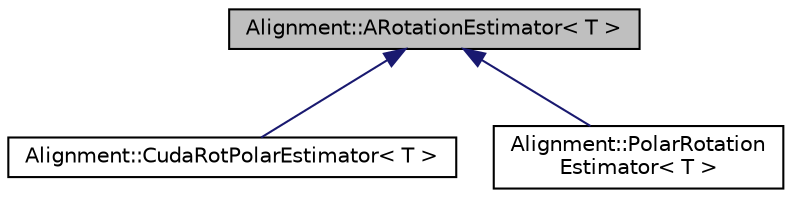 digraph "Alignment::ARotationEstimator&lt; T &gt;"
{
  edge [fontname="Helvetica",fontsize="10",labelfontname="Helvetica",labelfontsize="10"];
  node [fontname="Helvetica",fontsize="10",shape=record];
  Node0 [label="Alignment::ARotationEstimator\< T \>",height=0.2,width=0.4,color="black", fillcolor="grey75", style="filled", fontcolor="black"];
  Node0 -> Node1 [dir="back",color="midnightblue",fontsize="10",style="solid",fontname="Helvetica"];
  Node1 [label="Alignment::CudaRotPolarEstimator\< T \>",height=0.2,width=0.4,color="black", fillcolor="white", style="filled",URL="$classAlignment_1_1CudaRotPolarEstimator.html"];
  Node0 -> Node2 [dir="back",color="midnightblue",fontsize="10",style="solid",fontname="Helvetica"];
  Node2 [label="Alignment::PolarRotation\lEstimator\< T \>",height=0.2,width=0.4,color="black", fillcolor="white", style="filled",URL="$classAlignment_1_1PolarRotationEstimator.html"];
}
